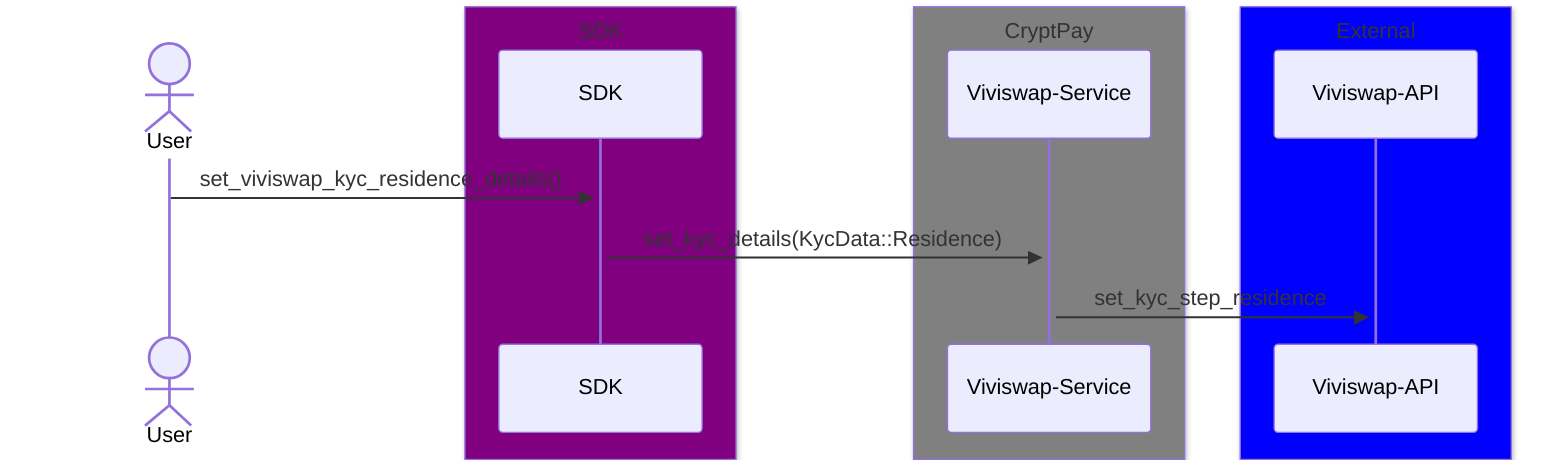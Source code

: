 sequenceDiagram
    actor user as User
    box Purple SDK
        participant sdk as SDK
    end
    box Grey CryptPay
        participant vvs_svc as Viviswap-Service
    end
    box Blue External
        participant vvs_api as Viviswap-API
    end
    user->>+sdk: set_viviswap_kyc_residence_details()
    sdk->>+vvs_svc: set_kyc_details(KycData::Residence)
    vvs_svc->>+vvs_api: set_kyc_step_residence